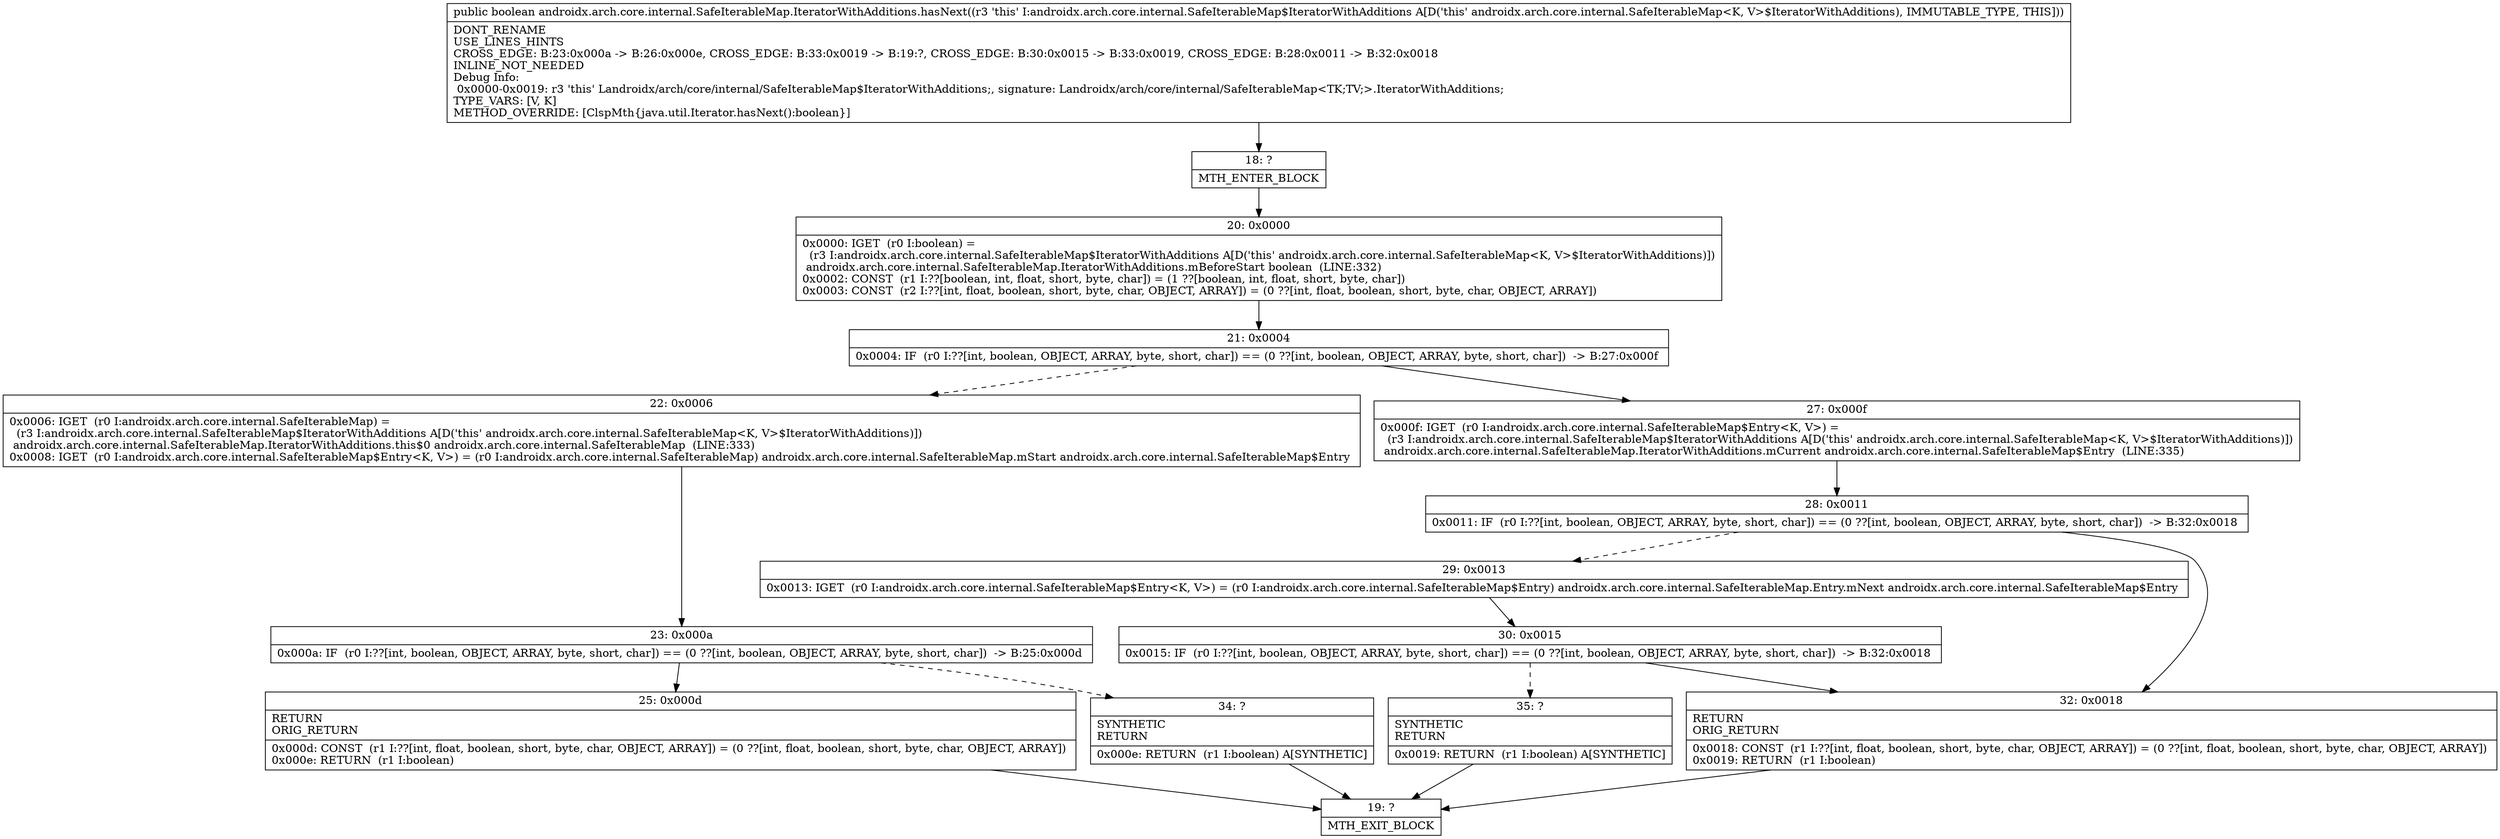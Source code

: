 digraph "CFG forandroidx.arch.core.internal.SafeIterableMap.IteratorWithAdditions.hasNext()Z" {
Node_18 [shape=record,label="{18\:\ ?|MTH_ENTER_BLOCK\l}"];
Node_20 [shape=record,label="{20\:\ 0x0000|0x0000: IGET  (r0 I:boolean) = \l  (r3 I:androidx.arch.core.internal.SafeIterableMap$IteratorWithAdditions A[D('this' androidx.arch.core.internal.SafeIterableMap\<K, V\>$IteratorWithAdditions)])\l androidx.arch.core.internal.SafeIterableMap.IteratorWithAdditions.mBeforeStart boolean  (LINE:332)\l0x0002: CONST  (r1 I:??[boolean, int, float, short, byte, char]) = (1 ??[boolean, int, float, short, byte, char]) \l0x0003: CONST  (r2 I:??[int, float, boolean, short, byte, char, OBJECT, ARRAY]) = (0 ??[int, float, boolean, short, byte, char, OBJECT, ARRAY]) \l}"];
Node_21 [shape=record,label="{21\:\ 0x0004|0x0004: IF  (r0 I:??[int, boolean, OBJECT, ARRAY, byte, short, char]) == (0 ??[int, boolean, OBJECT, ARRAY, byte, short, char])  \-\> B:27:0x000f \l}"];
Node_22 [shape=record,label="{22\:\ 0x0006|0x0006: IGET  (r0 I:androidx.arch.core.internal.SafeIterableMap) = \l  (r3 I:androidx.arch.core.internal.SafeIterableMap$IteratorWithAdditions A[D('this' androidx.arch.core.internal.SafeIterableMap\<K, V\>$IteratorWithAdditions)])\l androidx.arch.core.internal.SafeIterableMap.IteratorWithAdditions.this$0 androidx.arch.core.internal.SafeIterableMap  (LINE:333)\l0x0008: IGET  (r0 I:androidx.arch.core.internal.SafeIterableMap$Entry\<K, V\>) = (r0 I:androidx.arch.core.internal.SafeIterableMap) androidx.arch.core.internal.SafeIterableMap.mStart androidx.arch.core.internal.SafeIterableMap$Entry \l}"];
Node_23 [shape=record,label="{23\:\ 0x000a|0x000a: IF  (r0 I:??[int, boolean, OBJECT, ARRAY, byte, short, char]) == (0 ??[int, boolean, OBJECT, ARRAY, byte, short, char])  \-\> B:25:0x000d \l}"];
Node_25 [shape=record,label="{25\:\ 0x000d|RETURN\lORIG_RETURN\l|0x000d: CONST  (r1 I:??[int, float, boolean, short, byte, char, OBJECT, ARRAY]) = (0 ??[int, float, boolean, short, byte, char, OBJECT, ARRAY]) \l0x000e: RETURN  (r1 I:boolean) \l}"];
Node_19 [shape=record,label="{19\:\ ?|MTH_EXIT_BLOCK\l}"];
Node_34 [shape=record,label="{34\:\ ?|SYNTHETIC\lRETURN\l|0x000e: RETURN  (r1 I:boolean) A[SYNTHETIC]\l}"];
Node_27 [shape=record,label="{27\:\ 0x000f|0x000f: IGET  (r0 I:androidx.arch.core.internal.SafeIterableMap$Entry\<K, V\>) = \l  (r3 I:androidx.arch.core.internal.SafeIterableMap$IteratorWithAdditions A[D('this' androidx.arch.core.internal.SafeIterableMap\<K, V\>$IteratorWithAdditions)])\l androidx.arch.core.internal.SafeIterableMap.IteratorWithAdditions.mCurrent androidx.arch.core.internal.SafeIterableMap$Entry  (LINE:335)\l}"];
Node_28 [shape=record,label="{28\:\ 0x0011|0x0011: IF  (r0 I:??[int, boolean, OBJECT, ARRAY, byte, short, char]) == (0 ??[int, boolean, OBJECT, ARRAY, byte, short, char])  \-\> B:32:0x0018 \l}"];
Node_29 [shape=record,label="{29\:\ 0x0013|0x0013: IGET  (r0 I:androidx.arch.core.internal.SafeIterableMap$Entry\<K, V\>) = (r0 I:androidx.arch.core.internal.SafeIterableMap$Entry) androidx.arch.core.internal.SafeIterableMap.Entry.mNext androidx.arch.core.internal.SafeIterableMap$Entry \l}"];
Node_30 [shape=record,label="{30\:\ 0x0015|0x0015: IF  (r0 I:??[int, boolean, OBJECT, ARRAY, byte, short, char]) == (0 ??[int, boolean, OBJECT, ARRAY, byte, short, char])  \-\> B:32:0x0018 \l}"];
Node_35 [shape=record,label="{35\:\ ?|SYNTHETIC\lRETURN\l|0x0019: RETURN  (r1 I:boolean) A[SYNTHETIC]\l}"];
Node_32 [shape=record,label="{32\:\ 0x0018|RETURN\lORIG_RETURN\l|0x0018: CONST  (r1 I:??[int, float, boolean, short, byte, char, OBJECT, ARRAY]) = (0 ??[int, float, boolean, short, byte, char, OBJECT, ARRAY]) \l0x0019: RETURN  (r1 I:boolean) \l}"];
MethodNode[shape=record,label="{public boolean androidx.arch.core.internal.SafeIterableMap.IteratorWithAdditions.hasNext((r3 'this' I:androidx.arch.core.internal.SafeIterableMap$IteratorWithAdditions A[D('this' androidx.arch.core.internal.SafeIterableMap\<K, V\>$IteratorWithAdditions), IMMUTABLE_TYPE, THIS]))  | DONT_RENAME\lUSE_LINES_HINTS\lCROSS_EDGE: B:23:0x000a \-\> B:26:0x000e, CROSS_EDGE: B:33:0x0019 \-\> B:19:?, CROSS_EDGE: B:30:0x0015 \-\> B:33:0x0019, CROSS_EDGE: B:28:0x0011 \-\> B:32:0x0018\lINLINE_NOT_NEEDED\lDebug Info:\l  0x0000\-0x0019: r3 'this' Landroidx\/arch\/core\/internal\/SafeIterableMap$IteratorWithAdditions;, signature: Landroidx\/arch\/core\/internal\/SafeIterableMap\<TK;TV;\>.IteratorWithAdditions;\lTYPE_VARS: [V, K]\lMETHOD_OVERRIDE: [ClspMth\{java.util.Iterator.hasNext():boolean\}]\l}"];
MethodNode -> Node_18;Node_18 -> Node_20;
Node_20 -> Node_21;
Node_21 -> Node_22[style=dashed];
Node_21 -> Node_27;
Node_22 -> Node_23;
Node_23 -> Node_25;
Node_23 -> Node_34[style=dashed];
Node_25 -> Node_19;
Node_34 -> Node_19;
Node_27 -> Node_28;
Node_28 -> Node_29[style=dashed];
Node_28 -> Node_32;
Node_29 -> Node_30;
Node_30 -> Node_32;
Node_30 -> Node_35[style=dashed];
Node_35 -> Node_19;
Node_32 -> Node_19;
}

